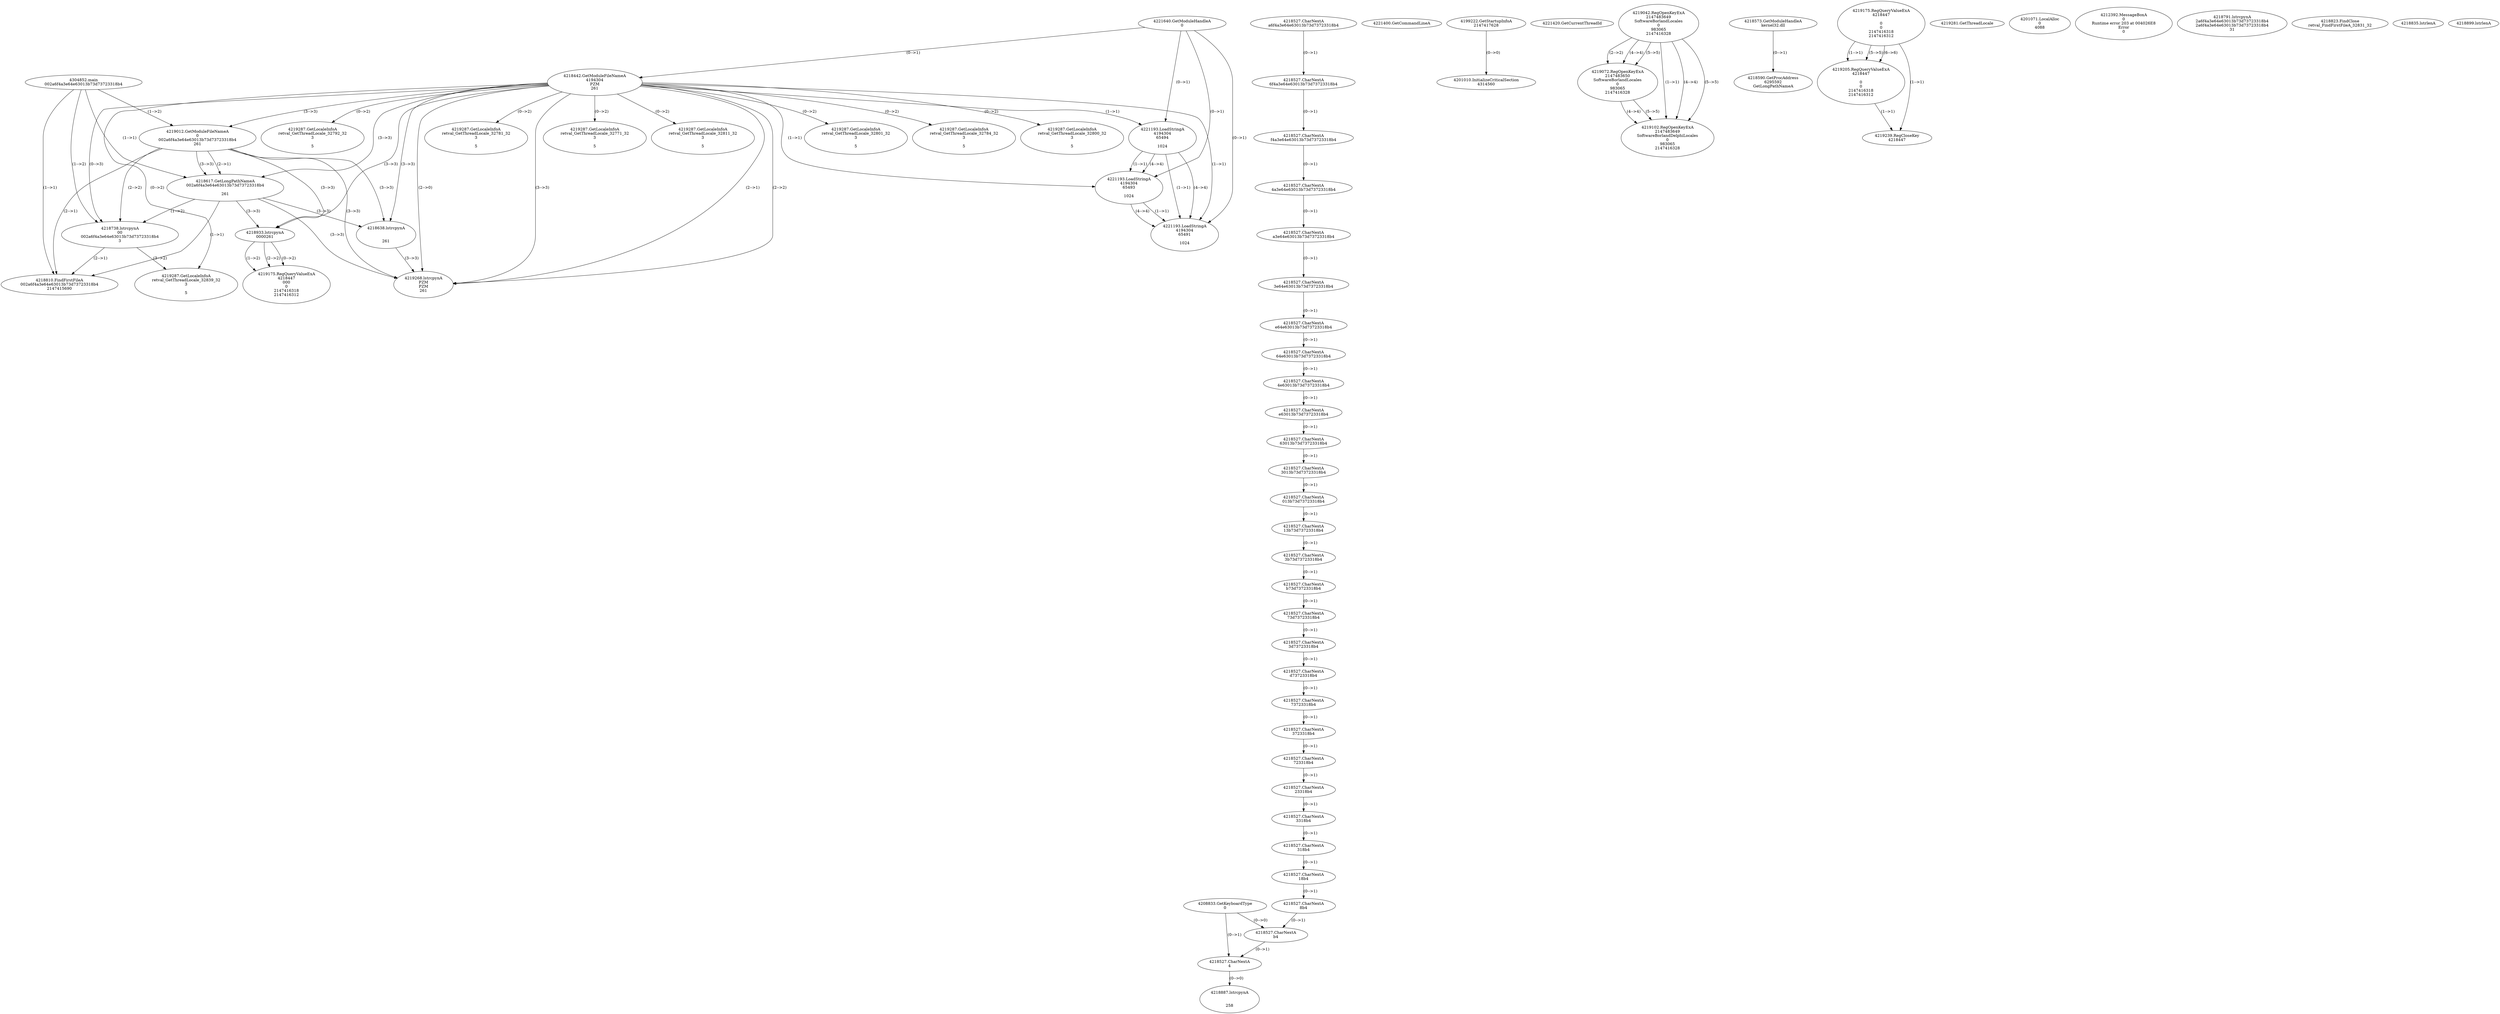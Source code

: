 // Global SCDG with merge call
digraph {
	0 [label="4304852.main
002a6f4a3e64e63013b73d73723318b4"]
	1 [label="4221640.GetModuleHandleA
0"]
	2 [label="4208833.GetKeyboardType
0"]
	3 [label="4221400.GetCommandLineA
"]
	4 [label="4199222.GetStartupInfoA
2147417628"]
	5 [label="4221420.GetCurrentThreadId
"]
	6 [label="4218442.GetModuleFileNameA
4194304
PZM
261"]
	1 -> 6 [label="(0-->1)"]
	7 [label="4219012.GetModuleFileNameA
0
002a6f4a3e64e63013b73d73723318b4
261"]
	0 -> 7 [label="(1-->2)"]
	6 -> 7 [label="(3-->3)"]
	8 [label="4219042.RegOpenKeyExA
2147483649
Software\Borland\Locales
0
983065
2147416328"]
	9 [label="4218573.GetModuleHandleA
kernel32.dll"]
	10 [label="4218590.GetProcAddress
6295592
GetLongPathNameA"]
	9 -> 10 [label="(0-->1)"]
	11 [label="4218617.GetLongPathNameA
002a6f4a3e64e63013b73d73723318b4

261"]
	0 -> 11 [label="(1-->1)"]
	7 -> 11 [label="(2-->1)"]
	6 -> 11 [label="(3-->3)"]
	7 -> 11 [label="(3-->3)"]
	12 [label="4218638.lstrcpynA


261"]
	6 -> 12 [label="(3-->3)"]
	7 -> 12 [label="(3-->3)"]
	11 -> 12 [label="(3-->3)"]
	13 [label="4219175.RegQueryValueExA
4218447

0
0
2147416318
2147416312"]
	14 [label="4219205.RegQueryValueExA
4218447

0
0
2147416318
2147416312"]
	13 -> 14 [label="(1-->1)"]
	13 -> 14 [label="(5-->5)"]
	13 -> 14 [label="(6-->6)"]
	15 [label="4219239.RegCloseKey
4218447"]
	13 -> 15 [label="(1-->1)"]
	14 -> 15 [label="(1-->1)"]
	16 [label="4219268.lstrcpynA
PZM
PZM
261"]
	6 -> 16 [label="(2-->1)"]
	6 -> 16 [label="(2-->2)"]
	6 -> 16 [label="(3-->3)"]
	7 -> 16 [label="(3-->3)"]
	11 -> 16 [label="(3-->3)"]
	12 -> 16 [label="(3-->3)"]
	6 -> 16 [label="(2-->0)"]
	17 [label="4219281.GetThreadLocale
"]
	18 [label="4219287.GetLocaleInfoA
retval_GetThreadLocale_32781_32
3

5"]
	6 -> 18 [label="(0-->2)"]
	19 [label="4221193.LoadStringA
4194304
65494

1024"]
	1 -> 19 [label="(0-->1)"]
	6 -> 19 [label="(1-->1)"]
	20 [label="4221193.LoadStringA
4194304
65493

1024"]
	1 -> 20 [label="(0-->1)"]
	6 -> 20 [label="(1-->1)"]
	19 -> 20 [label="(1-->1)"]
	19 -> 20 [label="(4-->4)"]
	21 [label="4221193.LoadStringA
4194304
65491

1024"]
	1 -> 21 [label="(0-->1)"]
	6 -> 21 [label="(1-->1)"]
	19 -> 21 [label="(1-->1)"]
	20 -> 21 [label="(1-->1)"]
	19 -> 21 [label="(4-->4)"]
	20 -> 21 [label="(4-->4)"]
	22 [label="4201010.InitializeCriticalSection
4314560"]
	4 -> 22 [label="(0-->0)"]
	23 [label="4201071.LocalAlloc
0
4088"]
	24 [label="4219072.RegOpenKeyExA
2147483650
Software\Borland\Locales
0
983065
2147416328"]
	8 -> 24 [label="(2-->2)"]
	8 -> 24 [label="(4-->4)"]
	8 -> 24 [label="(5-->5)"]
	25 [label="4219102.RegOpenKeyExA
2147483649
Software\Borland\Delphi\Locales
0
983065
2147416328"]
	8 -> 25 [label="(1-->1)"]
	8 -> 25 [label="(4-->4)"]
	24 -> 25 [label="(4-->4)"]
	8 -> 25 [label="(5-->5)"]
	24 -> 25 [label="(5-->5)"]
	26 [label="4219287.GetLocaleInfoA
retval_GetThreadLocale_32771_32
3

5"]
	6 -> 26 [label="(0-->2)"]
	27 [label="4212392.MessageBoxA
0
Runtime error 203 at 004026E8
Error
0"]
	28 [label="4219287.GetLocaleInfoA
retval_GetThreadLocale_32811_32
3

5"]
	6 -> 28 [label="(0-->2)"]
	29 [label="4218738.lstrcpynA
00
002a6f4a3e64e63013b73d73723318b4
3"]
	0 -> 29 [label="(1-->2)"]
	7 -> 29 [label="(2-->2)"]
	11 -> 29 [label="(1-->2)"]
	6 -> 29 [label="(0-->3)"]
	30 [label="4218527.CharNextA
a6f4a3e64e63013b73d73723318b4"]
	31 [label="4218527.CharNextA
6f4a3e64e63013b73d73723318b4"]
	30 -> 31 [label="(0-->1)"]
	32 [label="4218527.CharNextA
f4a3e64e63013b73d73723318b4"]
	31 -> 32 [label="(0-->1)"]
	33 [label="4218527.CharNextA
4a3e64e63013b73d73723318b4"]
	32 -> 33 [label="(0-->1)"]
	34 [label="4218527.CharNextA
a3e64e63013b73d73723318b4"]
	33 -> 34 [label="(0-->1)"]
	35 [label="4218527.CharNextA
3e64e63013b73d73723318b4"]
	34 -> 35 [label="(0-->1)"]
	36 [label="4218527.CharNextA
e64e63013b73d73723318b4"]
	35 -> 36 [label="(0-->1)"]
	37 [label="4218527.CharNextA
64e63013b73d73723318b4"]
	36 -> 37 [label="(0-->1)"]
	38 [label="4218527.CharNextA
4e63013b73d73723318b4"]
	37 -> 38 [label="(0-->1)"]
	39 [label="4218527.CharNextA
e63013b73d73723318b4"]
	38 -> 39 [label="(0-->1)"]
	40 [label="4218527.CharNextA
63013b73d73723318b4"]
	39 -> 40 [label="(0-->1)"]
	41 [label="4218527.CharNextA
3013b73d73723318b4"]
	40 -> 41 [label="(0-->1)"]
	42 [label="4218527.CharNextA
013b73d73723318b4"]
	41 -> 42 [label="(0-->1)"]
	43 [label="4218527.CharNextA
13b73d73723318b4"]
	42 -> 43 [label="(0-->1)"]
	44 [label="4218527.CharNextA
3b73d73723318b4"]
	43 -> 44 [label="(0-->1)"]
	45 [label="4218527.CharNextA
b73d73723318b4"]
	44 -> 45 [label="(0-->1)"]
	46 [label="4218527.CharNextA
73d73723318b4"]
	45 -> 46 [label="(0-->1)"]
	47 [label="4218527.CharNextA
3d73723318b4"]
	46 -> 47 [label="(0-->1)"]
	48 [label="4218527.CharNextA
d73723318b4"]
	47 -> 48 [label="(0-->1)"]
	49 [label="4218527.CharNextA
73723318b4"]
	48 -> 49 [label="(0-->1)"]
	50 [label="4218527.CharNextA
3723318b4"]
	49 -> 50 [label="(0-->1)"]
	51 [label="4218527.CharNextA
723318b4"]
	50 -> 51 [label="(0-->1)"]
	52 [label="4218527.CharNextA
23318b4"]
	51 -> 52 [label="(0-->1)"]
	53 [label="4218527.CharNextA
3318b4"]
	52 -> 53 [label="(0-->1)"]
	54 [label="4218527.CharNextA
318b4"]
	53 -> 54 [label="(0-->1)"]
	55 [label="4218527.CharNextA
18b4"]
	54 -> 55 [label="(0-->1)"]
	56 [label="4218527.CharNextA
8b4"]
	55 -> 56 [label="(0-->1)"]
	57 [label="4218527.CharNextA
b4"]
	56 -> 57 [label="(0-->1)"]
	2 -> 57 [label="(0-->0)"]
	58 [label="4218527.CharNextA
4"]
	2 -> 58 [label="(0-->1)"]
	57 -> 58 [label="(0-->1)"]
	59 [label="4218791.lstrcpynA
2a6f4a3e64e63013b73d73723318b4
2a6f4a3e64e63013b73d73723318b4
31"]
	60 [label="4218810.FindFirstFileA
002a6f4a3e64e63013b73d73723318b4
2147415690"]
	0 -> 60 [label="(1-->1)"]
	7 -> 60 [label="(2-->1)"]
	11 -> 60 [label="(1-->1)"]
	29 -> 60 [label="(2-->1)"]
	61 [label="4218823.FindClose
retval_FindFirstFileA_32831_32"]
	62 [label="4218835.lstrlenA
"]
	63 [label="4218887.lstrcpynA


258"]
	58 -> 63 [label="(0-->0)"]
	64 [label="4218899.lstrlenA
"]
	65 [label="4218933.lstrcpynA
00\
00\
261"]
	6 -> 65 [label="(3-->3)"]
	7 -> 65 [label="(3-->3)"]
	11 -> 65 [label="(3-->3)"]
	66 [label="4219175.RegQueryValueExA
4218447
00\
0
0
2147416318
2147416312"]
	65 -> 66 [label="(1-->2)"]
	65 -> 66 [label="(2-->2)"]
	65 -> 66 [label="(0-->2)"]
	67 [label="4219287.GetLocaleInfoA
retval_GetThreadLocale_32839_32
3

5"]
	6 -> 67 [label="(0-->2)"]
	29 -> 67 [label="(3-->2)"]
	68 [label="4219287.GetLocaleInfoA
retval_GetThreadLocale_32801_32
3

5"]
	6 -> 68 [label="(0-->2)"]
	69 [label="4219287.GetLocaleInfoA
retval_GetThreadLocale_32784_32
3

5"]
	6 -> 69 [label="(0-->2)"]
	70 [label="4219287.GetLocaleInfoA
retval_GetThreadLocale_32800_32
3

5"]
	6 -> 70 [label="(0-->2)"]
	71 [label="4219287.GetLocaleInfoA
retval_GetThreadLocale_32792_32
3

5"]
	6 -> 71 [label="(0-->2)"]
}
